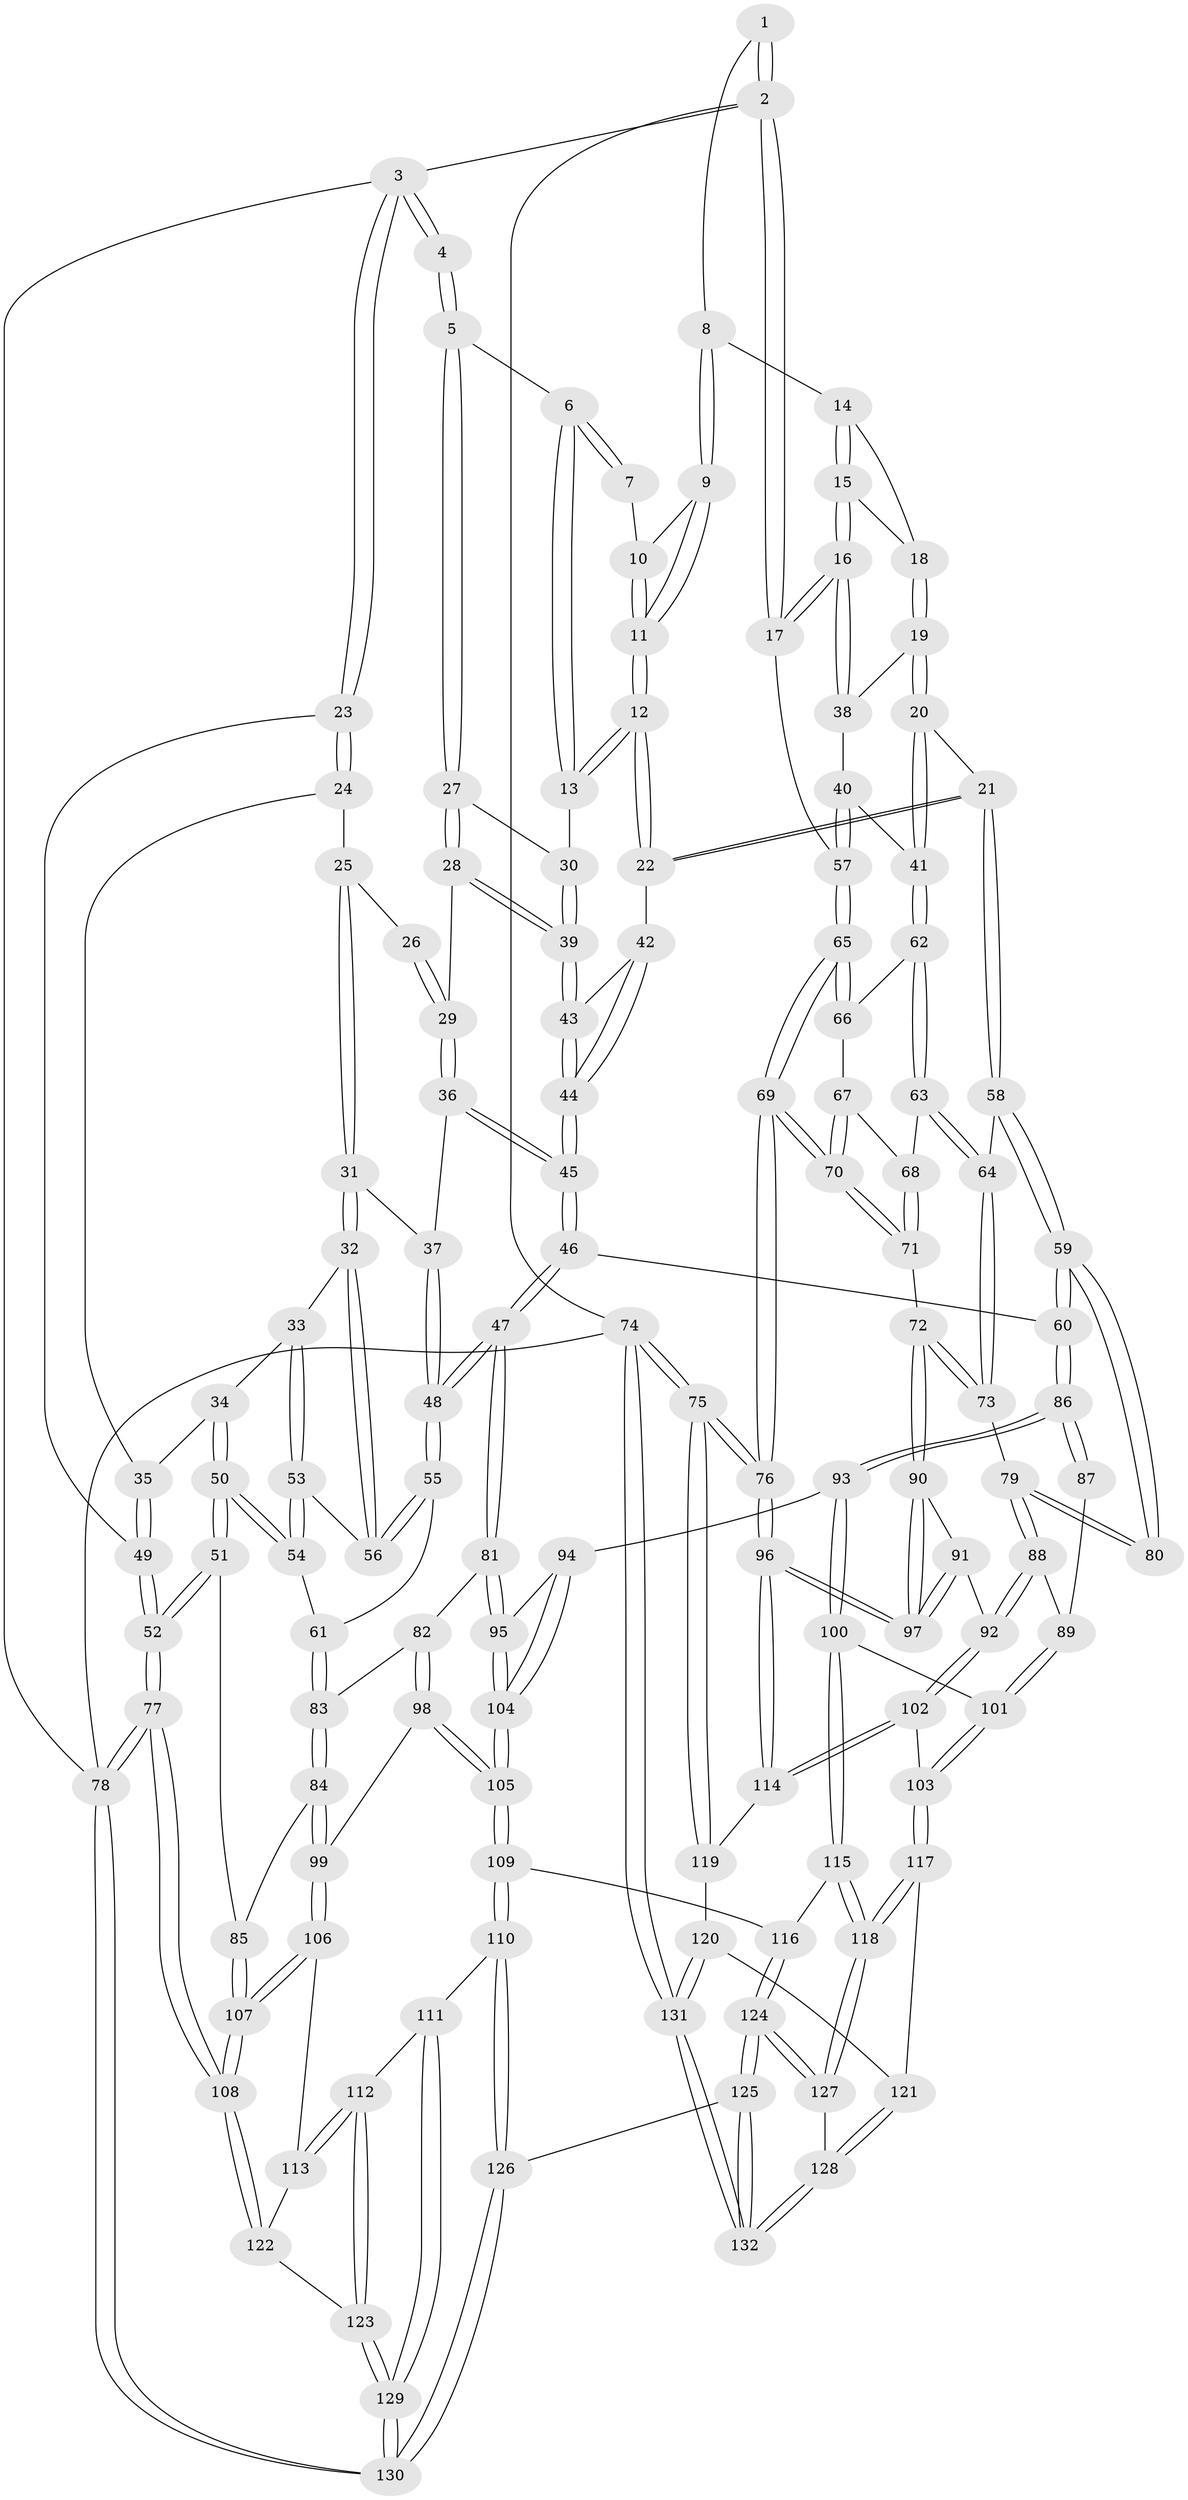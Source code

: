 // coarse degree distribution, {3: 0.3902439024390244, 6: 0.04878048780487805, 4: 0.34146341463414637, 5: 0.1951219512195122, 2: 0.024390243902439025}
// Generated by graph-tools (version 1.1) at 2025/54/03/04/25 22:54:18]
// undirected, 132 vertices, 327 edges
graph export_dot {
  node [color=gray90,style=filled];
  1 [pos="+0.6930999970866342+0"];
  2 [pos="+1+0"];
  3 [pos="+0+0"];
  4 [pos="+0.28244432138836767+0"];
  5 [pos="+0.4132712368275632+0"];
  6 [pos="+0.48720282003635546+0"];
  7 [pos="+0.552698821002892+0"];
  8 [pos="+0.7792252598239614+0.047393954565713665"];
  9 [pos="+0.7255911428243319+0.07461630359249433"];
  10 [pos="+0.6778541815189779+0.01055490720160546"];
  11 [pos="+0.6749835862199077+0.22398158694881795"];
  12 [pos="+0.6747582419410239+0.22474080963527485"];
  13 [pos="+0.6144942732988757+0.17401510536713807"];
  14 [pos="+0.7967590520926304+0.057225269370999754"];
  15 [pos="+1+0"];
  16 [pos="+1+0"];
  17 [pos="+1+0"];
  18 [pos="+0.8051809408790586+0.10719040182265964"];
  19 [pos="+0.8093734265580816+0.16778597226270522"];
  20 [pos="+0.7176417570862664+0.26131602545042787"];
  21 [pos="+0.7058495772740782+0.2617179043267684"];
  22 [pos="+0.6870706092427864+0.24440331056240086"];
  23 [pos="+0+0.04162770413612424"];
  24 [pos="+0.12817247871101187+0.11030348203426042"];
  25 [pos="+0.14961157600419506+0.10892911793942776"];
  26 [pos="+0.2340566606416693+0"];
  27 [pos="+0.40941486440819347+0"];
  28 [pos="+0.35706924400920337+0.19204104129788613"];
  29 [pos="+0.31730525853168273+0.2115875946586778"];
  30 [pos="+0.48499910971831406+0.19129259988137745"];
  31 [pos="+0.19046579913747233+0.2391223465514299"];
  32 [pos="+0.18260536323828502+0.25765727252162235"];
  33 [pos="+0.08254998171813431+0.28130958746133883"];
  34 [pos="+0.06537275393656625+0.2833471628456685"];
  35 [pos="+0+0.2514701405655949"];
  36 [pos="+0.3079465477824632+0.21806089088176459"];
  37 [pos="+0.30430536207955955+0.21899868442980885"];
  38 [pos="+0.9925711464883875+0.11107384609759606"];
  39 [pos="+0.4440993560127182+0.2279440546032961"];
  40 [pos="+0.8804363110085315+0.3103176677610879"];
  41 [pos="+0.8603135496686826+0.33426350900304863"];
  42 [pos="+0.6510367554192114+0.25506247307572544"];
  43 [pos="+0.4536475267246715+0.27772888619975716"];
  44 [pos="+0.4440457285081293+0.3565873654881865"];
  45 [pos="+0.42654802647021683+0.40559652012816877"];
  46 [pos="+0.4205304917812447+0.46012604135865787"];
  47 [pos="+0.36531632903333566+0.4901682823924267"];
  48 [pos="+0.34964668072998156+0.4764070196255627"];
  49 [pos="+0+0.23237303608491522"];
  50 [pos="+0.0018391257618865081+0.4794664362499224"];
  51 [pos="+0+0.507272661459415"];
  52 [pos="+0+0.5124863842065368"];
  53 [pos="+0.0827352582556989+0.38937269826046483"];
  54 [pos="+0.019738518511226502+0.4804401764312253"];
  55 [pos="+0.2180511365487202+0.3703163700128202"];
  56 [pos="+0.1973409212557108+0.3166187659836036"];
  57 [pos="+1+0.12292132714486681"];
  58 [pos="+0.6513857365637635+0.3989315058965371"];
  59 [pos="+0.5721109446142643+0.47996508188687365"];
  60 [pos="+0.5662400465015359+0.4841111855946213"];
  61 [pos="+0.07396509081519437+0.492741322954802"];
  62 [pos="+0.8613058132574638+0.3357708929584316"];
  63 [pos="+0.8644031427379033+0.36554939081370785"];
  64 [pos="+0.7848490311095402+0.48963398742512326"];
  65 [pos="+1+0.3336735425308547"];
  66 [pos="+0.9890646439863705+0.349668556827368"];
  67 [pos="+0.9599346422950344+0.45932140707161934"];
  68 [pos="+0.9160959222627626+0.45430405799155715"];
  69 [pos="+1+0.5364592714222433"];
  70 [pos="+1+0.53102543012706"];
  71 [pos="+0.8769933358345302+0.5490741728290494"];
  72 [pos="+0.8709260753297196+0.5552792573044272"];
  73 [pos="+0.7970129352895399+0.537336533707997"];
  74 [pos="+1+1"];
  75 [pos="+1+1"];
  76 [pos="+1+0.8077254978512949"];
  77 [pos="+0+0.8967785369872338"];
  78 [pos="+0+1"];
  79 [pos="+0.7884985698997209+0.5441916669591945"];
  80 [pos="+0.7618124197024866+0.5480739095975861"];
  81 [pos="+0.3567716072114031+0.508868830969759"];
  82 [pos="+0.22490532759818832+0.5680409742538355"];
  83 [pos="+0.1637281530104643+0.5799391160165416"];
  84 [pos="+0.14159563283173537+0.6295340857327668"];
  85 [pos="+0.11188554614168257+0.6505879977821292"];
  86 [pos="+0.6103811249008522+0.6222496741037961"];
  87 [pos="+0.7281797783858842+0.5714897227324359"];
  88 [pos="+0.7800186398033997+0.5819044121558483"];
  89 [pos="+0.727813264571723+0.6441662648094411"];
  90 [pos="+0.8824322100726179+0.5924571139998661"];
  91 [pos="+0.8382002827374451+0.6774682143532554"];
  92 [pos="+0.8089819444747983+0.7003300661234384"];
  93 [pos="+0.6160253524895078+0.6897212495032639"];
  94 [pos="+0.5667718422809235+0.6887816367993456"];
  95 [pos="+0.3692773085840186+0.5784859650133707"];
  96 [pos="+1+0.8032433783878408"];
  97 [pos="+1+0.745888494912578"];
  98 [pos="+0.2483422759429836+0.7098348861585536"];
  99 [pos="+0.19635317744830624+0.7190242010058878"];
  100 [pos="+0.6195055085650136+0.6949127421634559"];
  101 [pos="+0.6879674107273369+0.7088501654813699"];
  102 [pos="+0.7830122834388297+0.736760307490254"];
  103 [pos="+0.7445215826159751+0.735924750939691"];
  104 [pos="+0.3671998141817602+0.7388500483923595"];
  105 [pos="+0.3639729943493298+0.7469581836298301"];
  106 [pos="+0.16905936232841046+0.7789645825249886"];
  107 [pos="+0+0.8049373255422417"];
  108 [pos="+0+0.8246149262236314"];
  109 [pos="+0.36471133725664623+0.8052950737699207"];
  110 [pos="+0.33556253683968806+0.8387292805141693"];
  111 [pos="+0.3014456197365514+0.8496211831640733"];
  112 [pos="+0.2854954388313184+0.8483099640095735"];
  113 [pos="+0.21798816493305745+0.8188038931293216"];
  114 [pos="+0.8133748083795975+0.7667111178800138"];
  115 [pos="+0.5674886624335419+0.8381532747132825"];
  116 [pos="+0.45261299127314214+0.8378617613770974"];
  117 [pos="+0.7194772069077651+0.8354981689060228"];
  118 [pos="+0.5895297103172987+0.8780629712097332"];
  119 [pos="+0.8232983320943337+0.8532610789940853"];
  120 [pos="+0.7886362522745993+0.9007007168117858"];
  121 [pos="+0.7453117445239341+0.8948866743077948"];
  122 [pos="+0.13928270281861305+0.888545769194103"];
  123 [pos="+0.17447258717931932+0.9175555108693846"];
  124 [pos="+0.4880548189844224+1"];
  125 [pos="+0.47673414745498466+1"];
  126 [pos="+0.4370262387092822+1"];
  127 [pos="+0.5984842096288653+0.9144659879160876"];
  128 [pos="+0.6867058590635812+0.9361383429321792"];
  129 [pos="+0.18742673969150747+1"];
  130 [pos="+0.14885707137538468+1"];
  131 [pos="+0.9851095474468877+1"];
  132 [pos="+0.8940424415940501+1"];
  1 -- 2;
  1 -- 2;
  1 -- 8;
  2 -- 3;
  2 -- 17;
  2 -- 17;
  2 -- 74;
  3 -- 4;
  3 -- 4;
  3 -- 23;
  3 -- 23;
  3 -- 78;
  4 -- 5;
  4 -- 5;
  5 -- 6;
  5 -- 27;
  5 -- 27;
  6 -- 7;
  6 -- 7;
  6 -- 13;
  6 -- 13;
  7 -- 10;
  8 -- 9;
  8 -- 9;
  8 -- 14;
  9 -- 10;
  9 -- 11;
  9 -- 11;
  10 -- 11;
  10 -- 11;
  11 -- 12;
  11 -- 12;
  12 -- 13;
  12 -- 13;
  12 -- 22;
  12 -- 22;
  13 -- 30;
  14 -- 15;
  14 -- 15;
  14 -- 18;
  15 -- 16;
  15 -- 16;
  15 -- 18;
  16 -- 17;
  16 -- 17;
  16 -- 38;
  16 -- 38;
  17 -- 57;
  18 -- 19;
  18 -- 19;
  19 -- 20;
  19 -- 20;
  19 -- 38;
  20 -- 21;
  20 -- 41;
  20 -- 41;
  21 -- 22;
  21 -- 22;
  21 -- 58;
  21 -- 58;
  22 -- 42;
  23 -- 24;
  23 -- 24;
  23 -- 49;
  24 -- 25;
  24 -- 35;
  25 -- 26;
  25 -- 31;
  25 -- 31;
  26 -- 29;
  26 -- 29;
  27 -- 28;
  27 -- 28;
  27 -- 30;
  28 -- 29;
  28 -- 39;
  28 -- 39;
  29 -- 36;
  29 -- 36;
  30 -- 39;
  30 -- 39;
  31 -- 32;
  31 -- 32;
  31 -- 37;
  32 -- 33;
  32 -- 56;
  32 -- 56;
  33 -- 34;
  33 -- 53;
  33 -- 53;
  34 -- 35;
  34 -- 50;
  34 -- 50;
  35 -- 49;
  35 -- 49;
  36 -- 37;
  36 -- 45;
  36 -- 45;
  37 -- 48;
  37 -- 48;
  38 -- 40;
  39 -- 43;
  39 -- 43;
  40 -- 41;
  40 -- 57;
  40 -- 57;
  41 -- 62;
  41 -- 62;
  42 -- 43;
  42 -- 44;
  42 -- 44;
  43 -- 44;
  43 -- 44;
  44 -- 45;
  44 -- 45;
  45 -- 46;
  45 -- 46;
  46 -- 47;
  46 -- 47;
  46 -- 60;
  47 -- 48;
  47 -- 48;
  47 -- 81;
  47 -- 81;
  48 -- 55;
  48 -- 55;
  49 -- 52;
  49 -- 52;
  50 -- 51;
  50 -- 51;
  50 -- 54;
  50 -- 54;
  51 -- 52;
  51 -- 52;
  51 -- 85;
  52 -- 77;
  52 -- 77;
  53 -- 54;
  53 -- 54;
  53 -- 56;
  54 -- 61;
  55 -- 56;
  55 -- 56;
  55 -- 61;
  57 -- 65;
  57 -- 65;
  58 -- 59;
  58 -- 59;
  58 -- 64;
  59 -- 60;
  59 -- 60;
  59 -- 80;
  59 -- 80;
  60 -- 86;
  60 -- 86;
  61 -- 83;
  61 -- 83;
  62 -- 63;
  62 -- 63;
  62 -- 66;
  63 -- 64;
  63 -- 64;
  63 -- 68;
  64 -- 73;
  64 -- 73;
  65 -- 66;
  65 -- 66;
  65 -- 69;
  65 -- 69;
  66 -- 67;
  67 -- 68;
  67 -- 70;
  67 -- 70;
  68 -- 71;
  68 -- 71;
  69 -- 70;
  69 -- 70;
  69 -- 76;
  69 -- 76;
  70 -- 71;
  70 -- 71;
  71 -- 72;
  72 -- 73;
  72 -- 73;
  72 -- 90;
  72 -- 90;
  73 -- 79;
  74 -- 75;
  74 -- 75;
  74 -- 131;
  74 -- 131;
  74 -- 78;
  75 -- 76;
  75 -- 76;
  75 -- 119;
  75 -- 119;
  76 -- 96;
  76 -- 96;
  77 -- 78;
  77 -- 78;
  77 -- 108;
  77 -- 108;
  78 -- 130;
  78 -- 130;
  79 -- 80;
  79 -- 80;
  79 -- 88;
  79 -- 88;
  81 -- 82;
  81 -- 95;
  81 -- 95;
  82 -- 83;
  82 -- 98;
  82 -- 98;
  83 -- 84;
  83 -- 84;
  84 -- 85;
  84 -- 99;
  84 -- 99;
  85 -- 107;
  85 -- 107;
  86 -- 87;
  86 -- 87;
  86 -- 93;
  86 -- 93;
  87 -- 89;
  88 -- 89;
  88 -- 92;
  88 -- 92;
  89 -- 101;
  89 -- 101;
  90 -- 91;
  90 -- 97;
  90 -- 97;
  91 -- 92;
  91 -- 97;
  91 -- 97;
  92 -- 102;
  92 -- 102;
  93 -- 94;
  93 -- 100;
  93 -- 100;
  94 -- 95;
  94 -- 104;
  94 -- 104;
  95 -- 104;
  95 -- 104;
  96 -- 97;
  96 -- 97;
  96 -- 114;
  96 -- 114;
  98 -- 99;
  98 -- 105;
  98 -- 105;
  99 -- 106;
  99 -- 106;
  100 -- 101;
  100 -- 115;
  100 -- 115;
  101 -- 103;
  101 -- 103;
  102 -- 103;
  102 -- 114;
  102 -- 114;
  103 -- 117;
  103 -- 117;
  104 -- 105;
  104 -- 105;
  105 -- 109;
  105 -- 109;
  106 -- 107;
  106 -- 107;
  106 -- 113;
  107 -- 108;
  107 -- 108;
  108 -- 122;
  108 -- 122;
  109 -- 110;
  109 -- 110;
  109 -- 116;
  110 -- 111;
  110 -- 126;
  110 -- 126;
  111 -- 112;
  111 -- 129;
  111 -- 129;
  112 -- 113;
  112 -- 113;
  112 -- 123;
  112 -- 123;
  113 -- 122;
  114 -- 119;
  115 -- 116;
  115 -- 118;
  115 -- 118;
  116 -- 124;
  116 -- 124;
  117 -- 118;
  117 -- 118;
  117 -- 121;
  118 -- 127;
  118 -- 127;
  119 -- 120;
  120 -- 121;
  120 -- 131;
  120 -- 131;
  121 -- 128;
  121 -- 128;
  122 -- 123;
  123 -- 129;
  123 -- 129;
  124 -- 125;
  124 -- 125;
  124 -- 127;
  124 -- 127;
  125 -- 126;
  125 -- 132;
  125 -- 132;
  126 -- 130;
  126 -- 130;
  127 -- 128;
  128 -- 132;
  128 -- 132;
  129 -- 130;
  129 -- 130;
  131 -- 132;
  131 -- 132;
}
